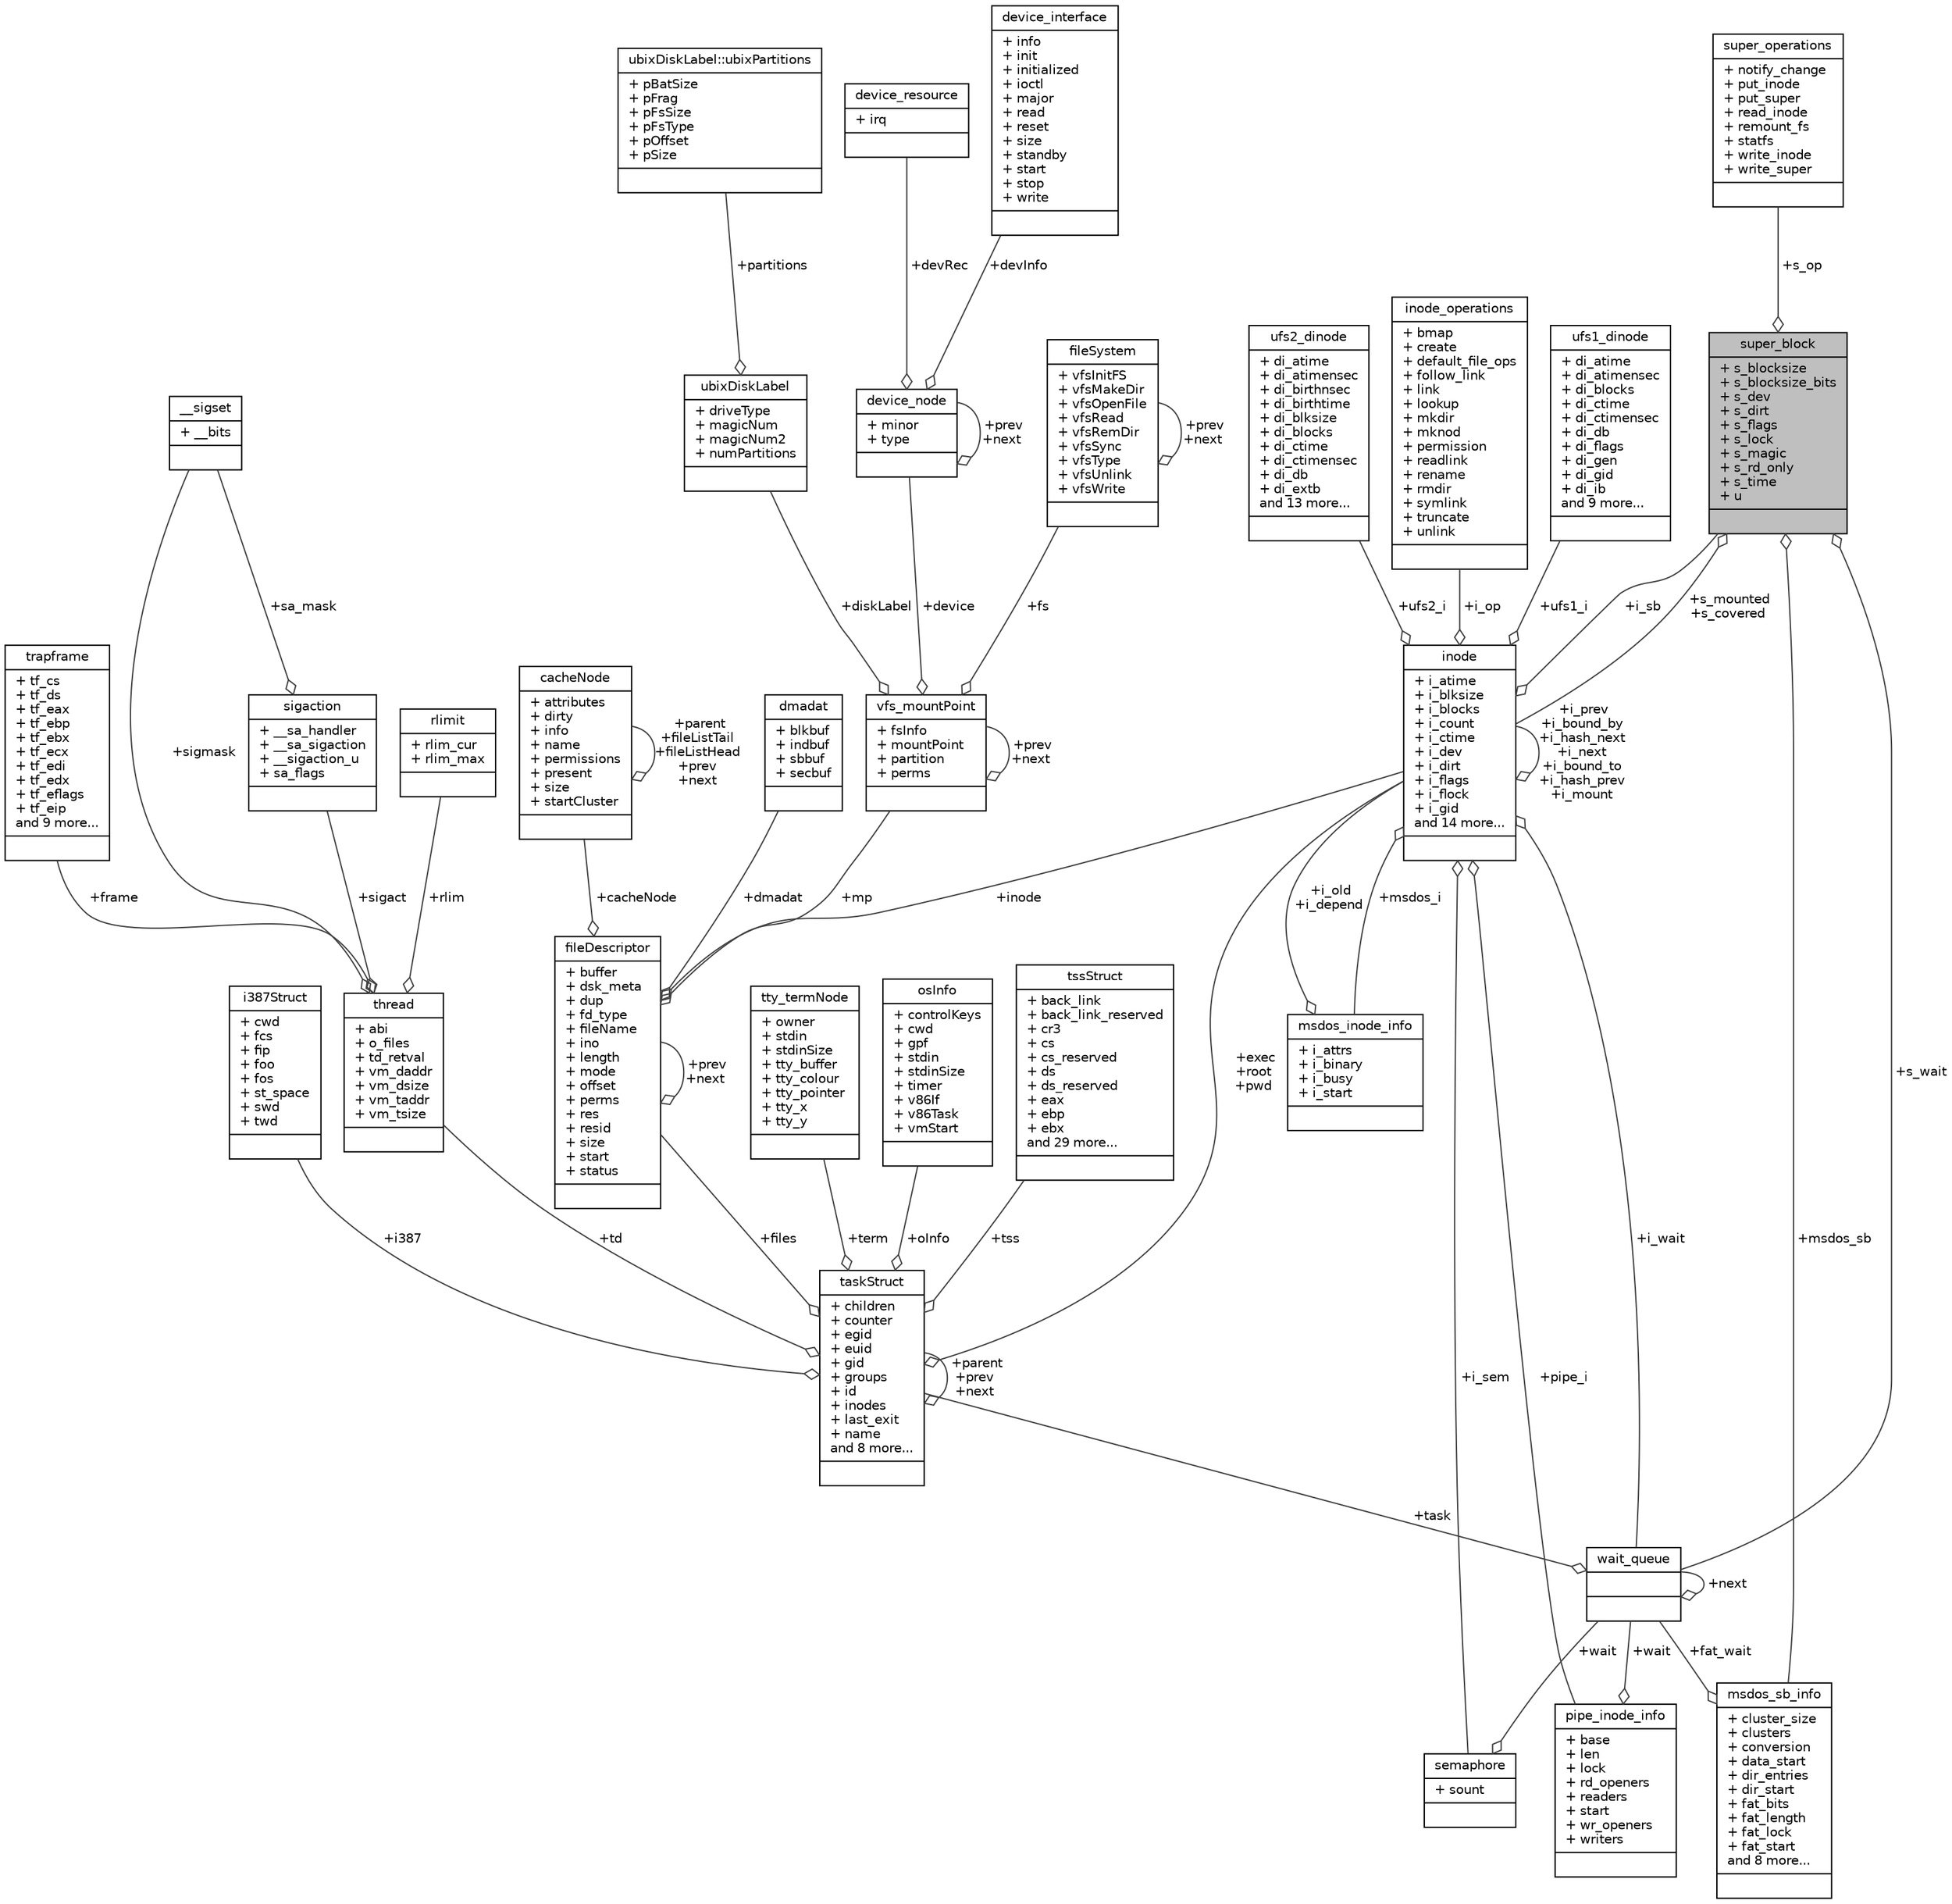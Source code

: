 digraph "super_block"
{
 // LATEX_PDF_SIZE
  edge [fontname="Helvetica",fontsize="10",labelfontname="Helvetica",labelfontsize="10"];
  node [fontname="Helvetica",fontsize="10",shape=record];
  Node1 [label="{super_block\n|+ s_blocksize\l+ s_blocksize_bits\l+ s_dev\l+ s_dirt\l+ s_flags\l+ s_lock\l+ s_magic\l+ s_rd_only\l+ s_time\l+ u\l|}",height=0.2,width=0.4,color="black", fillcolor="grey75", style="filled", fontcolor="black",tooltip=" "];
  Node2 -> Node1 [color="grey25",fontsize="10",style="solid",label=" +msdos_sb" ,arrowhead="odiamond",fontname="Helvetica"];
  Node2 [label="{msdos_sb_info\n|+ cluster_size\l+ clusters\l+ conversion\l+ data_start\l+ dir_entries\l+ dir_start\l+ fat_bits\l+ fat_length\l+ fat_lock\l+ fat_start\land 8 more...\l|}",height=0.2,width=0.4,color="black", fillcolor="white", style="filled",URL="$structmsdos__sb__info.html",tooltip=" "];
  Node3 -> Node2 [color="grey25",fontsize="10",style="solid",label=" +fat_wait" ,arrowhead="odiamond",fontname="Helvetica"];
  Node3 [label="{wait_queue\n||}",height=0.2,width=0.4,color="black", fillcolor="white", style="filled",URL="$structwait__queue.html",tooltip=" "];
  Node4 -> Node3 [color="grey25",fontsize="10",style="solid",label=" +task" ,arrowhead="odiamond",fontname="Helvetica"];
  Node4 [label="{taskStruct\n|+ children\l+ counter\l+ egid\l+ euid\l+ gid\l+ groups\l+ id\l+ inodes\l+ last_exit\l+ name\land 8 more...\l|}",height=0.2,width=0.4,color="black", fillcolor="white", style="filled",URL="$structtaskStruct.html",tooltip=" "];
  Node5 -> Node4 [color="grey25",fontsize="10",style="solid",label=" +exec\n+root\n+pwd" ,arrowhead="odiamond",fontname="Helvetica"];
  Node5 [label="{inode\n|+ i_atime\l+ i_blksize\l+ i_blocks\l+ i_count\l+ i_ctime\l+ i_dev\l+ i_dirt\l+ i_flags\l+ i_flock\l+ i_gid\land 14 more...\l|}",height=0.2,width=0.4,color="black", fillcolor="white", style="filled",URL="$structinode.html",tooltip=" "];
  Node6 -> Node5 [color="grey25",fontsize="10",style="solid",label=" +msdos_i" ,arrowhead="odiamond",fontname="Helvetica"];
  Node6 [label="{msdos_inode_info\n|+ i_attrs\l+ i_binary\l+ i_busy\l+ i_start\l|}",height=0.2,width=0.4,color="black", fillcolor="white", style="filled",URL="$structmsdos__inode__info.html",tooltip=" "];
  Node5 -> Node6 [color="grey25",fontsize="10",style="solid",label=" +i_old\n+i_depend" ,arrowhead="odiamond",fontname="Helvetica"];
  Node1 -> Node5 [color="grey25",fontsize="10",style="solid",label=" +i_sb" ,arrowhead="odiamond",fontname="Helvetica"];
  Node5 -> Node5 [color="grey25",fontsize="10",style="solid",label=" +i_prev\n+i_bound_by\n+i_hash_next\n+i_next\n+i_bound_to\n+i_hash_prev\n+i_mount" ,arrowhead="odiamond",fontname="Helvetica"];
  Node7 -> Node5 [color="grey25",fontsize="10",style="solid",label=" +i_sem" ,arrowhead="odiamond",fontname="Helvetica"];
  Node7 [label="{semaphore\n|+ sount\l|}",height=0.2,width=0.4,color="black", fillcolor="white", style="filled",URL="$structsemaphore.html",tooltip=" "];
  Node3 -> Node7 [color="grey25",fontsize="10",style="solid",label=" +wait" ,arrowhead="odiamond",fontname="Helvetica"];
  Node8 -> Node5 [color="grey25",fontsize="10",style="solid",label=" +pipe_i" ,arrowhead="odiamond",fontname="Helvetica"];
  Node8 [label="{pipe_inode_info\n|+ base\l+ len\l+ lock\l+ rd_openers\l+ readers\l+ start\l+ wr_openers\l+ writers\l|}",height=0.2,width=0.4,color="black", fillcolor="white", style="filled",URL="$structpipe__inode__info.html",tooltip=" "];
  Node3 -> Node8 [color="grey25",fontsize="10",style="solid",label=" +wait" ,arrowhead="odiamond",fontname="Helvetica"];
  Node9 -> Node5 [color="grey25",fontsize="10",style="solid",label=" +ufs2_i" ,arrowhead="odiamond",fontname="Helvetica"];
  Node9 [label="{ufs2_dinode\n|+ di_atime\l+ di_atimensec\l+ di_birthnsec\l+ di_birthtime\l+ di_blksize\l+ di_blocks\l+ di_ctime\l+ di_ctimensec\l+ di_db\l+ di_extb\land 13 more...\l|}",height=0.2,width=0.4,color="black", fillcolor="white", style="filled",URL="$structufs2__dinode.html",tooltip=" "];
  Node3 -> Node5 [color="grey25",fontsize="10",style="solid",label=" +i_wait" ,arrowhead="odiamond",fontname="Helvetica"];
  Node10 -> Node5 [color="grey25",fontsize="10",style="solid",label=" +i_op" ,arrowhead="odiamond",fontname="Helvetica"];
  Node10 [label="{inode_operations\n|+ bmap\l+ create\l+ default_file_ops\l+ follow_link\l+ link\l+ lookup\l+ mkdir\l+ mknod\l+ permission\l+ readlink\l+ rename\l+ rmdir\l+ symlink\l+ truncate\l+ unlink\l|}",height=0.2,width=0.4,color="black", fillcolor="white", style="filled",URL="$structinode__operations.html",tooltip=" "];
  Node11 -> Node5 [color="grey25",fontsize="10",style="solid",label=" +ufs1_i" ,arrowhead="odiamond",fontname="Helvetica"];
  Node11 [label="{ufs1_dinode\n|+ di_atime\l+ di_atimensec\l+ di_blocks\l+ di_ctime\l+ di_ctimensec\l+ di_db\l+ di_flags\l+ di_gen\l+ di_gid\l+ di_ib\land 9 more...\l|}",height=0.2,width=0.4,color="black", fillcolor="white", style="filled",URL="$structufs1__dinode.html",tooltip=" "];
  Node4 -> Node4 [color="grey25",fontsize="10",style="solid",label=" +parent\n+prev\n+next" ,arrowhead="odiamond",fontname="Helvetica"];
  Node12 -> Node4 [color="grey25",fontsize="10",style="solid",label=" +i387" ,arrowhead="odiamond",fontname="Helvetica"];
  Node12 [label="{i387Struct\n|+ cwd\l+ fcs\l+ fip\l+ foo\l+ fos\l+ st_space\l+ swd\l+ twd\l|}",height=0.2,width=0.4,color="black", fillcolor="white", style="filled",URL="$structi387Struct.html",tooltip=" "];
  Node13 -> Node4 [color="grey25",fontsize="10",style="solid",label=" +td" ,arrowhead="odiamond",fontname="Helvetica"];
  Node13 [label="{thread\n|+ abi\l+ o_files\l+ td_retval\l+ vm_daddr\l+ vm_dsize\l+ vm_taddr\l+ vm_tsize\l|}",height=0.2,width=0.4,color="black", fillcolor="white", style="filled",URL="$structthread.html",tooltip=" "];
  Node14 -> Node13 [color="grey25",fontsize="10",style="solid",label=" +frame" ,arrowhead="odiamond",fontname="Helvetica"];
  Node14 [label="{trapframe\n|+ tf_cs\l+ tf_ds\l+ tf_eax\l+ tf_ebp\l+ tf_ebx\l+ tf_ecx\l+ tf_edi\l+ tf_edx\l+ tf_eflags\l+ tf_eip\land 9 more...\l|}",height=0.2,width=0.4,color="black", fillcolor="white", style="filled",URL="$structtrapframe.html",tooltip=" "];
  Node15 -> Node13 [color="grey25",fontsize="10",style="solid",label=" +sigmask" ,arrowhead="odiamond",fontname="Helvetica"];
  Node15 [label="{__sigset\n|+ __bits\l|}",height=0.2,width=0.4,color="black", fillcolor="white", style="filled",URL="$struct____sigset.html",tooltip=" "];
  Node16 -> Node13 [color="grey25",fontsize="10",style="solid",label=" +rlim" ,arrowhead="odiamond",fontname="Helvetica"];
  Node16 [label="{rlimit\n|+ rlim_cur\l+ rlim_max\l|}",height=0.2,width=0.4,color="black", fillcolor="white", style="filled",URL="$structrlimit.html",tooltip=" "];
  Node17 -> Node13 [color="grey25",fontsize="10",style="solid",label=" +sigact" ,arrowhead="odiamond",fontname="Helvetica"];
  Node17 [label="{sigaction\n|+ __sa_handler\l+ __sa_sigaction\l+ __sigaction_u\l+ sa_flags\l|}",height=0.2,width=0.4,color="black", fillcolor="white", style="filled",URL="$structsigaction.html",tooltip=" "];
  Node15 -> Node17 [color="grey25",fontsize="10",style="solid",label=" +sa_mask" ,arrowhead="odiamond",fontname="Helvetica"];
  Node18 -> Node4 [color="grey25",fontsize="10",style="solid",label=" +files" ,arrowhead="odiamond",fontname="Helvetica"];
  Node18 [label="{fileDescriptor\n|+ buffer\l+ dsk_meta\l+ dup\l+ fd_type\l+ fileName\l+ ino\l+ length\l+ mode\l+ offset\l+ perms\l+ res\l+ resid\l+ size\l+ start\l+ status\l|}",height=0.2,width=0.4,color="black", fillcolor="white", style="filled",URL="$structfileDescriptor.html",tooltip=" "];
  Node5 -> Node18 [color="grey25",fontsize="10",style="solid",label=" +inode" ,arrowhead="odiamond",fontname="Helvetica"];
  Node19 -> Node18 [color="grey25",fontsize="10",style="solid",label=" +cacheNode" ,arrowhead="odiamond",fontname="Helvetica"];
  Node19 [label="{cacheNode\n|+ attributes\l+ dirty\l+ info\l+ name\l+ permissions\l+ present\l+ size\l+ startCluster\l|}",height=0.2,width=0.4,color="black", fillcolor="white", style="filled",URL="$structcacheNode.html",tooltip=" "];
  Node19 -> Node19 [color="grey25",fontsize="10",style="solid",label=" +parent\n+fileListTail\n+fileListHead\n+prev\n+next" ,arrowhead="odiamond",fontname="Helvetica"];
  Node18 -> Node18 [color="grey25",fontsize="10",style="solid",label=" +prev\n+next" ,arrowhead="odiamond",fontname="Helvetica"];
  Node20 -> Node18 [color="grey25",fontsize="10",style="solid",label=" +dmadat" ,arrowhead="odiamond",fontname="Helvetica"];
  Node20 [label="{dmadat\n|+ blkbuf\l+ indbuf\l+ sbbuf\l+ secbuf\l|}",height=0.2,width=0.4,color="black", fillcolor="white", style="filled",URL="$structdmadat.html",tooltip=" "];
  Node21 -> Node18 [color="grey25",fontsize="10",style="solid",label=" +mp" ,arrowhead="odiamond",fontname="Helvetica"];
  Node21 [label="{vfs_mountPoint\n|+ fsInfo\l+ mountPoint\l+ partition\l+ perms\l|}",height=0.2,width=0.4,color="black", fillcolor="white", style="filled",URL="$structvfs__mountPoint.html",tooltip=" "];
  Node22 -> Node21 [color="grey25",fontsize="10",style="solid",label=" +diskLabel" ,arrowhead="odiamond",fontname="Helvetica"];
  Node22 [label="{ubixDiskLabel\n|+ driveType\l+ magicNum\l+ magicNum2\l+ numPartitions\l|}",height=0.2,width=0.4,color="black", fillcolor="white", style="filled",URL="$structubixDiskLabel.html",tooltip=" "];
  Node23 -> Node22 [color="grey25",fontsize="10",style="solid",label=" +partitions" ,arrowhead="odiamond",fontname="Helvetica"];
  Node23 [label="{ubixDiskLabel::ubixPartitions\n|+ pBatSize\l+ pFrag\l+ pFsSize\l+ pFsType\l+ pOffset\l+ pSize\l|}",height=0.2,width=0.4,color="black", fillcolor="white", style="filled",URL="$structubixDiskLabel_1_1ubixPartitions.html",tooltip=" "];
  Node24 -> Node21 [color="grey25",fontsize="10",style="solid",label=" +device" ,arrowhead="odiamond",fontname="Helvetica"];
  Node24 [label="{device_node\n|+ minor\l+ type\l|}",height=0.2,width=0.4,color="black", fillcolor="white", style="filled",URL="$structdevice__node.html",tooltip=" "];
  Node25 -> Node24 [color="grey25",fontsize="10",style="solid",label=" +devRec" ,arrowhead="odiamond",fontname="Helvetica"];
  Node25 [label="{device_resource\n|+ irq\l|}",height=0.2,width=0.4,color="black", fillcolor="white", style="filled",URL="$structdevice__resource.html",tooltip=" "];
  Node26 -> Node24 [color="grey25",fontsize="10",style="solid",label=" +devInfo" ,arrowhead="odiamond",fontname="Helvetica"];
  Node26 [label="{device_interface\n|+ info\l+ init\l+ initialized\l+ ioctl\l+ major\l+ read\l+ reset\l+ size\l+ standby\l+ start\l+ stop\l+ write\l|}",height=0.2,width=0.4,color="black", fillcolor="white", style="filled",URL="$structdevice__interface.html",tooltip=" "];
  Node24 -> Node24 [color="grey25",fontsize="10",style="solid",label=" +prev\n+next" ,arrowhead="odiamond",fontname="Helvetica"];
  Node27 -> Node21 [color="grey25",fontsize="10",style="solid",label=" +fs" ,arrowhead="odiamond",fontname="Helvetica"];
  Node27 [label="{fileSystem\n|+ vfsInitFS\l+ vfsMakeDir\l+ vfsOpenFile\l+ vfsRead\l+ vfsRemDir\l+ vfsSync\l+ vfsType\l+ vfsUnlink\l+ vfsWrite\l|}",height=0.2,width=0.4,color="black", fillcolor="white", style="filled",URL="$structfileSystem.html",tooltip="filesSystem Structure"];
  Node27 -> Node27 [color="grey25",fontsize="10",style="solid",label=" +prev\n+next" ,arrowhead="odiamond",fontname="Helvetica"];
  Node21 -> Node21 [color="grey25",fontsize="10",style="solid",label=" +prev\n+next" ,arrowhead="odiamond",fontname="Helvetica"];
  Node28 -> Node4 [color="grey25",fontsize="10",style="solid",label=" +term" ,arrowhead="odiamond",fontname="Helvetica"];
  Node28 [label="{tty_termNode\n|+ owner\l+ stdin\l+ stdinSize\l+ tty_buffer\l+ tty_colour\l+ tty_pointer\l+ tty_x\l+ tty_y\l|}",height=0.2,width=0.4,color="black", fillcolor="white", style="filled",URL="$structtty__termNode.html",tooltip=" "];
  Node29 -> Node4 [color="grey25",fontsize="10",style="solid",label=" +oInfo" ,arrowhead="odiamond",fontname="Helvetica"];
  Node29 [label="{osInfo\n|+ controlKeys\l+ cwd\l+ gpf\l+ stdin\l+ stdinSize\l+ timer\l+ v86If\l+ v86Task\l+ vmStart\l|}",height=0.2,width=0.4,color="black", fillcolor="white", style="filled",URL="$structosInfo.html",tooltip=" "];
  Node30 -> Node4 [color="grey25",fontsize="10",style="solid",label=" +tss" ,arrowhead="odiamond",fontname="Helvetica"];
  Node30 [label="{tssStruct\n|+ back_link\l+ back_link_reserved\l+ cr3\l+ cs\l+ cs_reserved\l+ ds\l+ ds_reserved\l+ eax\l+ ebp\l+ ebx\land 29 more...\l|}",height=0.2,width=0.4,color="black", fillcolor="white", style="filled",URL="$structtssStruct.html",tooltip=" "];
  Node3 -> Node3 [color="grey25",fontsize="10",style="solid",label=" +next" ,arrowhead="odiamond",fontname="Helvetica"];
  Node5 -> Node1 [color="grey25",fontsize="10",style="solid",label=" +s_mounted\n+s_covered" ,arrowhead="odiamond",fontname="Helvetica"];
  Node3 -> Node1 [color="grey25",fontsize="10",style="solid",label=" +s_wait" ,arrowhead="odiamond",fontname="Helvetica"];
  Node31 -> Node1 [color="grey25",fontsize="10",style="solid",label=" +s_op" ,arrowhead="odiamond",fontname="Helvetica"];
  Node31 [label="{super_operations\n|+ notify_change\l+ put_inode\l+ put_super\l+ read_inode\l+ remount_fs\l+ statfs\l+ write_inode\l+ write_super\l|}",height=0.2,width=0.4,color="black", fillcolor="white", style="filled",URL="$structsuper__operations.html",tooltip=" "];
}
